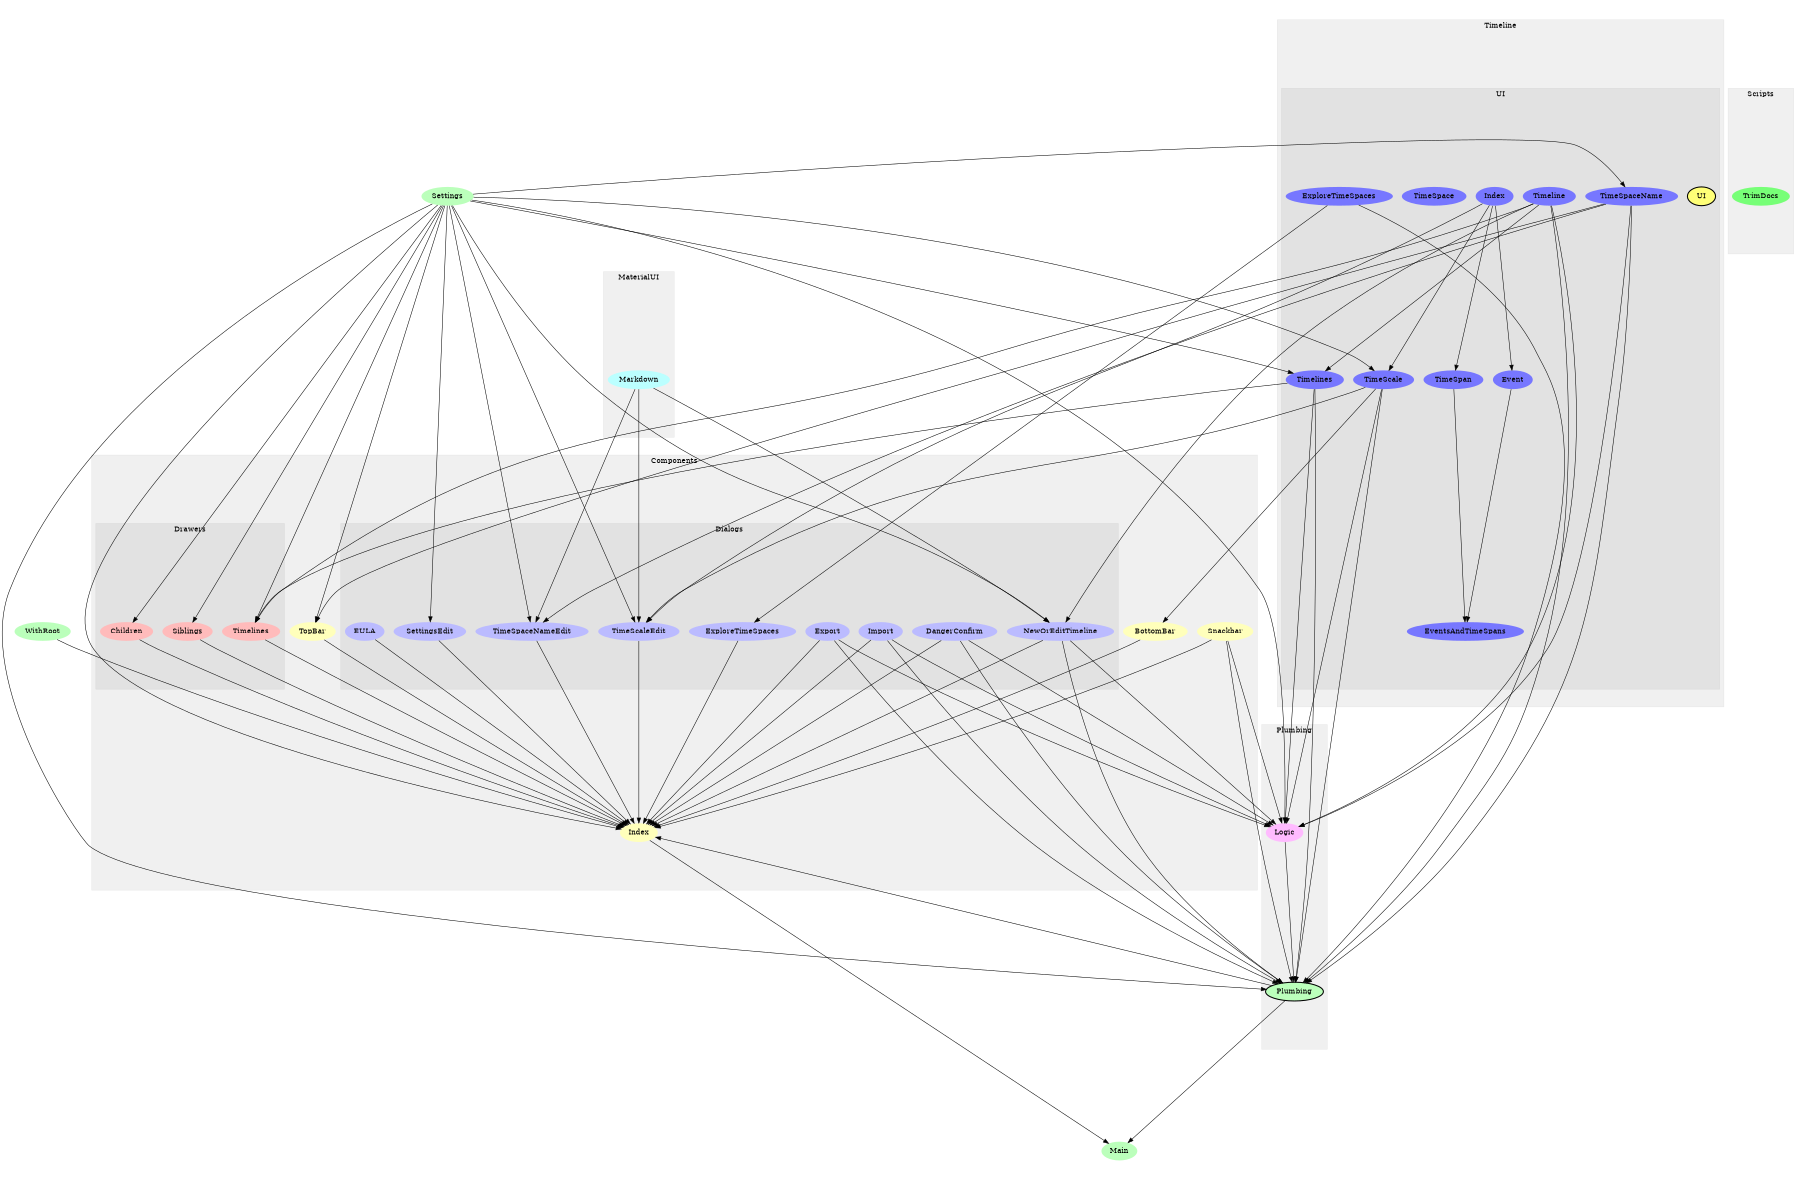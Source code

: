 digraph Modules {
size="12,8";
ratio="fill";
u12[label="WithRoot",style="filled",fillcolor="#bbffbb",penwidth="0"];
u13[label="Settings",style="filled",fillcolor="#bbffbb",penwidth="0"];
u32[label="Main",style="filled",fillcolor="#bbffbb",penwidth="0"];
subgraph cluster_0 {
label="Components";
color="#0000000F";
style="filled";
u18[label="TopBar",style="filled",fillcolor="#ffffbb",penwidth="0"];
u19[label="Snackbar",style="filled",fillcolor="#ffffbb",penwidth="0"];
u20[label="Index",style="filled",fillcolor="#ffffbb",penwidth="0"];
u30[label="BottomBar",style="filled",fillcolor="#ffffbb",penwidth="0"];
subgraph cluster_1 {
label="Dialogs";
color="#0000000F";
style="filled";
u21[label="ExploreTimeSpaces",style="filled",fillcolor="#bbbbff",penwidth="0"];
u22[label="NewOrEditTimeline",style="filled",fillcolor="#bbbbff",penwidth="0"];
u23[label="EULA",style="filled",fillcolor="#bbbbff",penwidth="0"];
u24[label="SettingsEdit",style="filled",fillcolor="#bbbbff",penwidth="0"];
u25[label="TimeSpaceNameEdit",style="filled",fillcolor="#bbbbff",penwidth="0"];
u26[label="Export",style="filled",fillcolor="#bbbbff",penwidth="0"];
u27[label="Import",style="filled",fillcolor="#bbbbff",penwidth="0"];
u28[label="DangerConfirm",style="filled",fillcolor="#bbbbff",penwidth="0"];
u29[label="TimeScaleEdit",style="filled",fillcolor="#bbbbff",penwidth="0"];

}
subgraph cluster_2 {
label="Drawers";
color="#0000000F";
style="filled";
u15[label="Children",style="filled",fillcolor="#ffbbbb",penwidth="0"];
u16[label="Siblings",style="filled",fillcolor="#ffbbbb",penwidth="0"];
u17[label="Timelines",style="filled",fillcolor="#ffbbbb",penwidth="0"];

}

}
subgraph cluster_3 {
label="MaterialUI";
color="#0000000F";
style="filled";
u14[label="Markdown",style="filled",fillcolor="#bbffff",penwidth="0"];

}
subgraph cluster_4 {
label="Plumbing";
color="#0000000F";
style="filled";
u33[label="Plumbing",style="filled,bold",fillcolor="#bbffbb"];
u0[label="Logic",style="filled",fillcolor="#ffbbff",penwidth="0"];

}
subgraph cluster_5 {
label="Scripts";
color="#0000000F";
style="filled";
u31[label="TrimDocs",style="filled",fillcolor="#77ff77",penwidth="0"];

}
subgraph cluster_6 {
label="Timeline";
color="#0000000F";
style="filled";
subgraph cluster_7 {
label="UI";
color="#0000000F";
style="filled";
u1[label="UI",style="filled,bold",fillcolor="#ffff77"];
u2[label="ExploreTimeSpaces",style="filled",fillcolor="#7777ff",penwidth="0"];
u3[label="Timeline",style="filled",fillcolor="#7777ff",penwidth="0"];
u4[label="Index",style="filled",fillcolor="#7777ff",penwidth="0"];
u5[label="TimeSpace",style="filled",fillcolor="#7777ff",penwidth="0"];
u6[label="TimeSpan",style="filled",fillcolor="#7777ff",penwidth="0"];
u7[label="Event",style="filled",fillcolor="#7777ff",penwidth="0"];
u8[label="EventsAndTimeSpans",style="filled",fillcolor="#7777ff",penwidth="0"];
u9[label="TimeScale",style="filled",fillcolor="#7777ff",penwidth="0"];
u10[label="Timelines",style="filled",fillcolor="#7777ff",penwidth="0"];
u11[label="TimeSpaceName",style="filled",fillcolor="#7777ff",penwidth="0"];

}

}
u3 -> u0;
u9 -> u0;
u10 -> u0;
u11 -> u0;
u13 -> u0;
u19 -> u0;
u22 -> u0;
u26 -> u0;
u27 -> u0;
u28 -> u0;
u4 -> u6;
u4 -> u7;
u6 -> u8;
u7 -> u8;
u4 -> u9;
u13 -> u9;
u3 -> u10;
u13 -> u10;
u13 -> u11;
u13 -> u15;
u13 -> u16;
u3 -> u17;
u10 -> u17;
u13 -> u17;
u11 -> u18;
u13 -> u18;
u12 -> u20;
u13 -> u20;
u15 -> u20;
u16 -> u20;
u17 -> u20;
u18 -> u20;
u19 -> u20;
u21 -> u20;
u22 -> u20;
u23 -> u20;
u24 -> u20;
u25 -> u20;
u26 -> u20;
u27 -> u20;
u28 -> u20;
u29 -> u20;
u30 -> u20;
u33 -> u20;
u2 -> u21;
u3 -> u22;
u13 -> u22;
u14 -> u22;
u13 -> u24;
u11 -> u25;
u13 -> u25;
u14 -> u25;
u4 -> u29;
u9 -> u29;
u13 -> u29;
u14 -> u29;
u9 -> u30;
u20 -> u32;
u33 -> u32;
u0 -> u33;
u2 -> u33;
u3 -> u33;
u9 -> u33;
u10 -> u33;
u11 -> u33;
u13 -> u33;
u19 -> u33;
u22 -> u33;
u26 -> u33;
u27 -> u33;
u28 -> u33;

}
